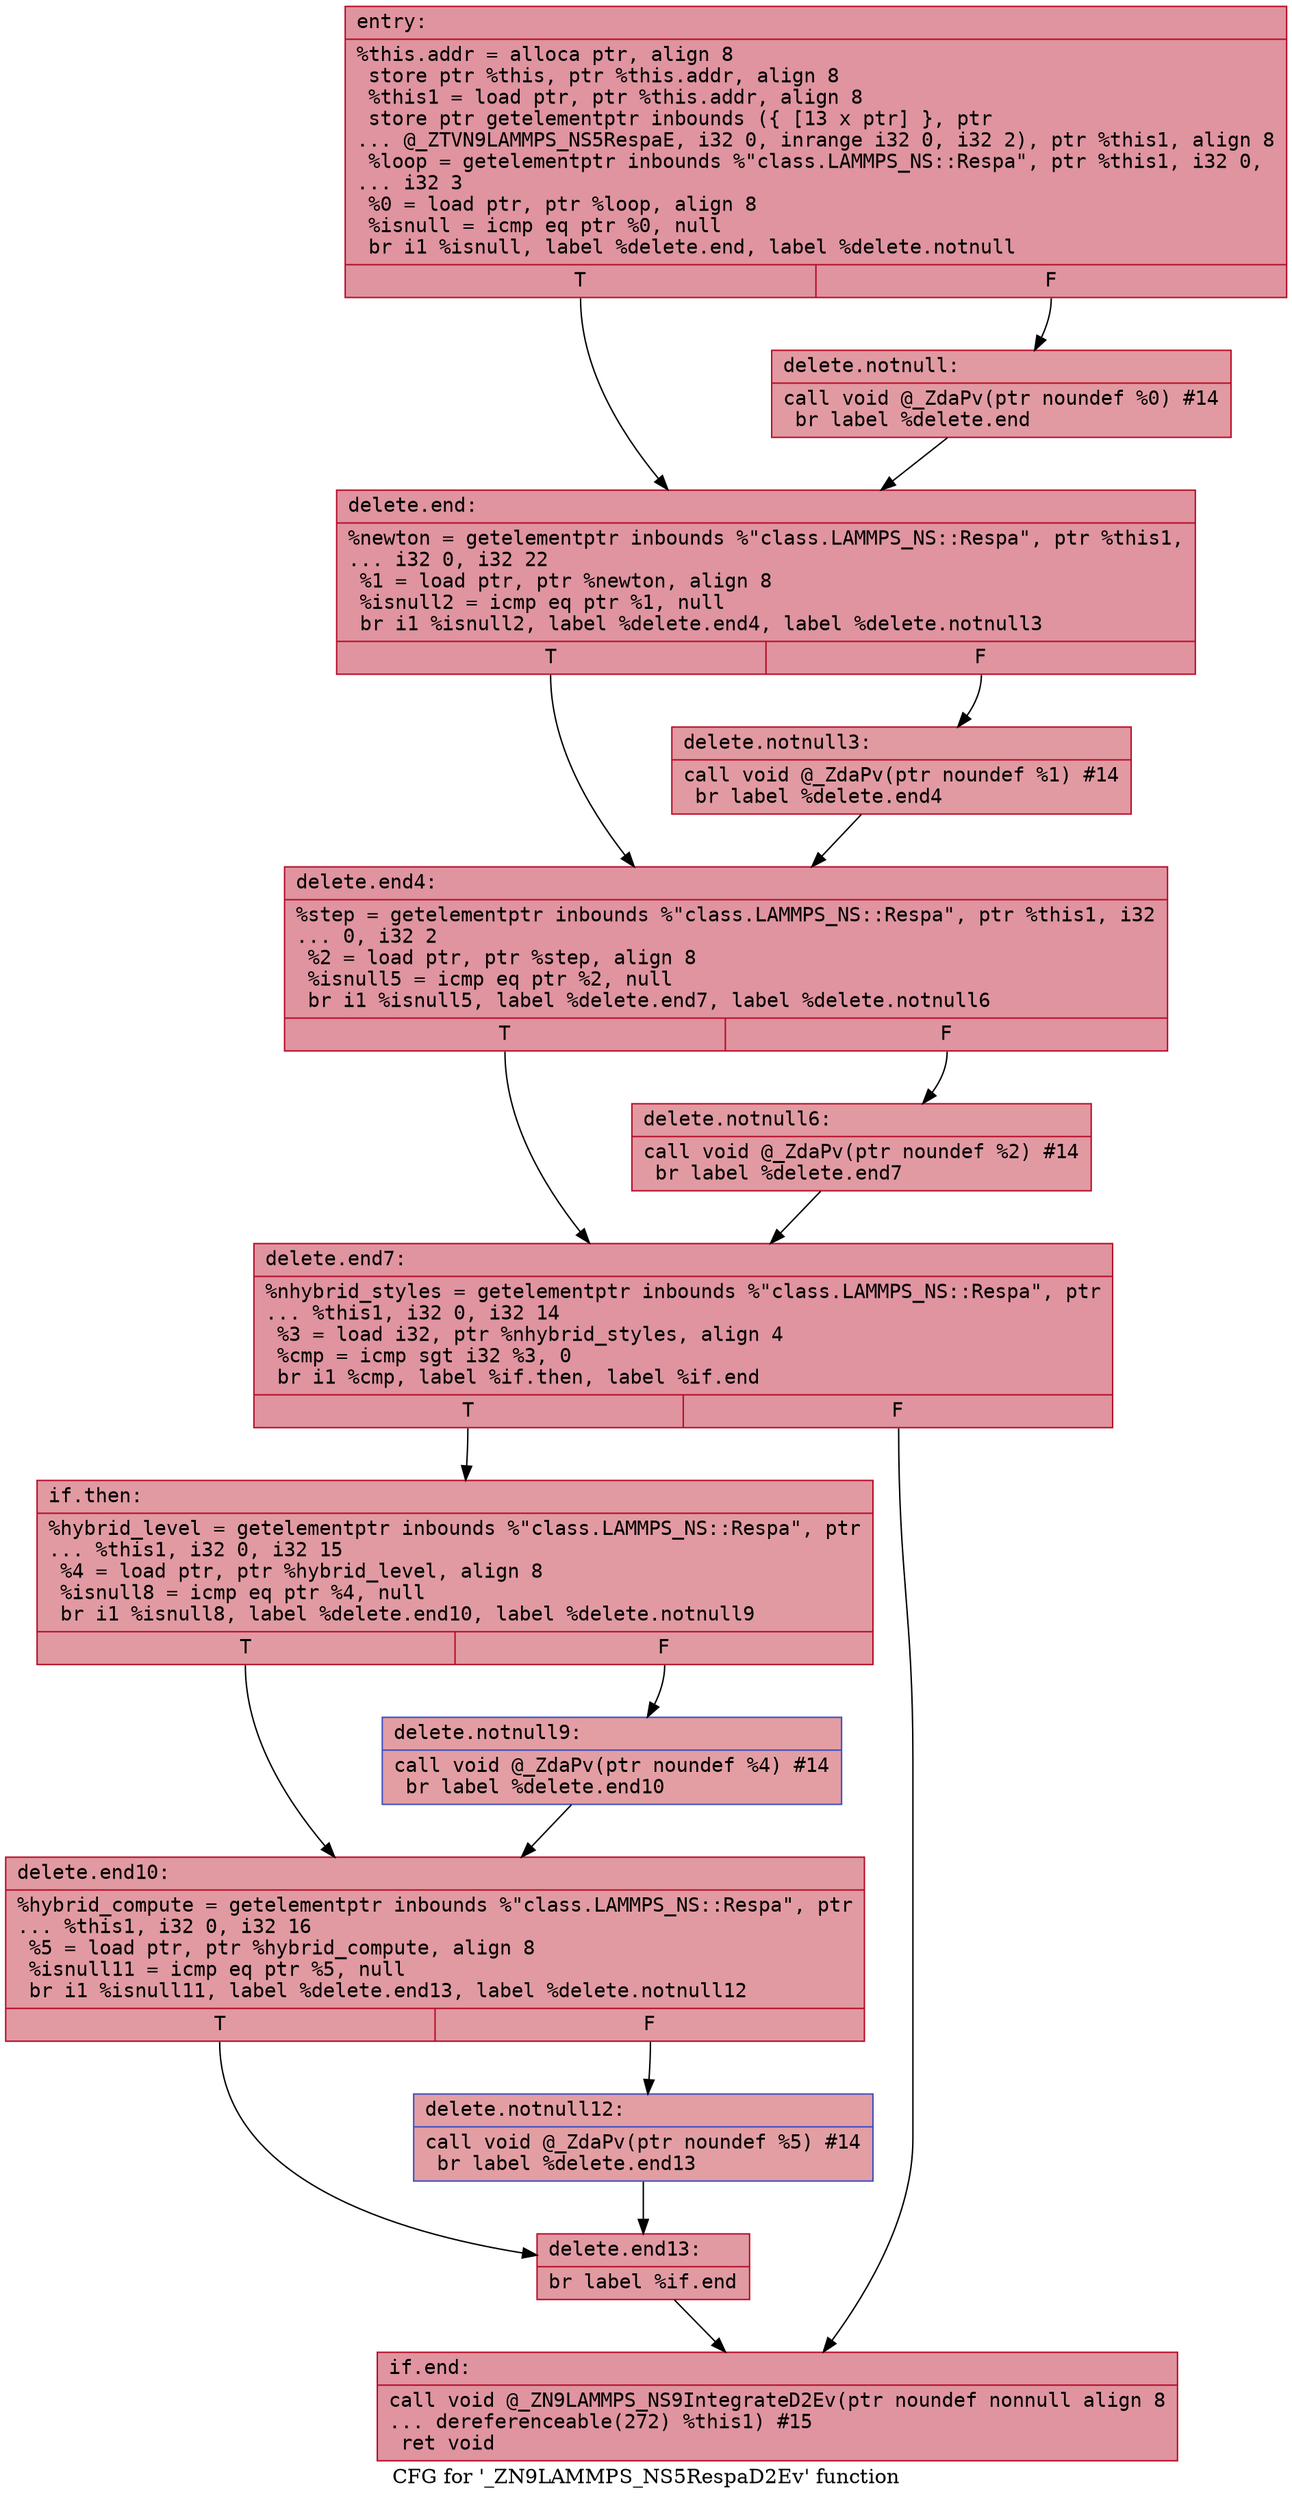 digraph "CFG for '_ZN9LAMMPS_NS5RespaD2Ev' function" {
	label="CFG for '_ZN9LAMMPS_NS5RespaD2Ev' function";

	Node0x55d0c54f1c40 [shape=record,color="#b70d28ff", style=filled, fillcolor="#b70d2870" fontname="Courier",label="{entry:\l|  %this.addr = alloca ptr, align 8\l  store ptr %this, ptr %this.addr, align 8\l  %this1 = load ptr, ptr %this.addr, align 8\l  store ptr getelementptr inbounds (\{ [13 x ptr] \}, ptr\l... @_ZTVN9LAMMPS_NS5RespaE, i32 0, inrange i32 0, i32 2), ptr %this1, align 8\l  %loop = getelementptr inbounds %\"class.LAMMPS_NS::Respa\", ptr %this1, i32 0,\l... i32 3\l  %0 = load ptr, ptr %loop, align 8\l  %isnull = icmp eq ptr %0, null\l  br i1 %isnull, label %delete.end, label %delete.notnull\l|{<s0>T|<s1>F}}"];
	Node0x55d0c54f1c40:s0 -> Node0x55d0c54a4af0[tooltip="entry -> delete.end\nProbability 37.50%" ];
	Node0x55d0c54f1c40:s1 -> Node0x55d0c54f0910[tooltip="entry -> delete.notnull\nProbability 62.50%" ];
	Node0x55d0c54f0910 [shape=record,color="#b70d28ff", style=filled, fillcolor="#bb1b2c70" fontname="Courier",label="{delete.notnull:\l|  call void @_ZdaPv(ptr noundef %0) #14\l  br label %delete.end\l}"];
	Node0x55d0c54f0910 -> Node0x55d0c54a4af0[tooltip="delete.notnull -> delete.end\nProbability 100.00%" ];
	Node0x55d0c54a4af0 [shape=record,color="#b70d28ff", style=filled, fillcolor="#b70d2870" fontname="Courier",label="{delete.end:\l|  %newton = getelementptr inbounds %\"class.LAMMPS_NS::Respa\", ptr %this1,\l... i32 0, i32 22\l  %1 = load ptr, ptr %newton, align 8\l  %isnull2 = icmp eq ptr %1, null\l  br i1 %isnull2, label %delete.end4, label %delete.notnull3\l|{<s0>T|<s1>F}}"];
	Node0x55d0c54a4af0:s0 -> Node0x55d0c54ccf80[tooltip="delete.end -> delete.end4\nProbability 37.50%" ];
	Node0x55d0c54a4af0:s1 -> Node0x55d0c54a72f0[tooltip="delete.end -> delete.notnull3\nProbability 62.50%" ];
	Node0x55d0c54a72f0 [shape=record,color="#b70d28ff", style=filled, fillcolor="#bb1b2c70" fontname="Courier",label="{delete.notnull3:\l|  call void @_ZdaPv(ptr noundef %1) #14\l  br label %delete.end4\l}"];
	Node0x55d0c54a72f0 -> Node0x55d0c54ccf80[tooltip="delete.notnull3 -> delete.end4\nProbability 100.00%" ];
	Node0x55d0c54ccf80 [shape=record,color="#b70d28ff", style=filled, fillcolor="#b70d2870" fontname="Courier",label="{delete.end4:\l|  %step = getelementptr inbounds %\"class.LAMMPS_NS::Respa\", ptr %this1, i32\l... 0, i32 2\l  %2 = load ptr, ptr %step, align 8\l  %isnull5 = icmp eq ptr %2, null\l  br i1 %isnull5, label %delete.end7, label %delete.notnull6\l|{<s0>T|<s1>F}}"];
	Node0x55d0c54ccf80:s0 -> Node0x55d0c54f2610[tooltip="delete.end4 -> delete.end7\nProbability 37.50%" ];
	Node0x55d0c54ccf80:s1 -> Node0x55d0c54f2660[tooltip="delete.end4 -> delete.notnull6\nProbability 62.50%" ];
	Node0x55d0c54f2660 [shape=record,color="#b70d28ff", style=filled, fillcolor="#bb1b2c70" fontname="Courier",label="{delete.notnull6:\l|  call void @_ZdaPv(ptr noundef %2) #14\l  br label %delete.end7\l}"];
	Node0x55d0c54f2660 -> Node0x55d0c54f2610[tooltip="delete.notnull6 -> delete.end7\nProbability 100.00%" ];
	Node0x55d0c54f2610 [shape=record,color="#b70d28ff", style=filled, fillcolor="#b70d2870" fontname="Courier",label="{delete.end7:\l|  %nhybrid_styles = getelementptr inbounds %\"class.LAMMPS_NS::Respa\", ptr\l... %this1, i32 0, i32 14\l  %3 = load i32, ptr %nhybrid_styles, align 4\l  %cmp = icmp sgt i32 %3, 0\l  br i1 %cmp, label %if.then, label %if.end\l|{<s0>T|<s1>F}}"];
	Node0x55d0c54f2610:s0 -> Node0x55d0c54f2a60[tooltip="delete.end7 -> if.then\nProbability 62.50%" ];
	Node0x55d0c54f2610:s1 -> Node0x55d0c54f2ad0[tooltip="delete.end7 -> if.end\nProbability 37.50%" ];
	Node0x55d0c54f2a60 [shape=record,color="#b70d28ff", style=filled, fillcolor="#bb1b2c70" fontname="Courier",label="{if.then:\l|  %hybrid_level = getelementptr inbounds %\"class.LAMMPS_NS::Respa\", ptr\l... %this1, i32 0, i32 15\l  %4 = load ptr, ptr %hybrid_level, align 8\l  %isnull8 = icmp eq ptr %4, null\l  br i1 %isnull8, label %delete.end10, label %delete.notnull9\l|{<s0>T|<s1>F}}"];
	Node0x55d0c54f2a60:s0 -> Node0x55d0c54f2e10[tooltip="if.then -> delete.end10\nProbability 37.50%" ];
	Node0x55d0c54f2a60:s1 -> Node0x55d0c54f2e90[tooltip="if.then -> delete.notnull9\nProbability 62.50%" ];
	Node0x55d0c54f2e90 [shape=record,color="#3d50c3ff", style=filled, fillcolor="#be242e70" fontname="Courier",label="{delete.notnull9:\l|  call void @_ZdaPv(ptr noundef %4) #14\l  br label %delete.end10\l}"];
	Node0x55d0c54f2e90 -> Node0x55d0c54f2e10[tooltip="delete.notnull9 -> delete.end10\nProbability 100.00%" ];
	Node0x55d0c54f2e10 [shape=record,color="#b70d28ff", style=filled, fillcolor="#bb1b2c70" fontname="Courier",label="{delete.end10:\l|  %hybrid_compute = getelementptr inbounds %\"class.LAMMPS_NS::Respa\", ptr\l... %this1, i32 0, i32 16\l  %5 = load ptr, ptr %hybrid_compute, align 8\l  %isnull11 = icmp eq ptr %5, null\l  br i1 %isnull11, label %delete.end13, label %delete.notnull12\l|{<s0>T|<s1>F}}"];
	Node0x55d0c54f2e10:s0 -> Node0x55d0c54f2520[tooltip="delete.end10 -> delete.end13\nProbability 37.50%" ];
	Node0x55d0c54f2e10:s1 -> Node0x55d0c54f35d0[tooltip="delete.end10 -> delete.notnull12\nProbability 62.50%" ];
	Node0x55d0c54f35d0 [shape=record,color="#3d50c3ff", style=filled, fillcolor="#be242e70" fontname="Courier",label="{delete.notnull12:\l|  call void @_ZdaPv(ptr noundef %5) #14\l  br label %delete.end13\l}"];
	Node0x55d0c54f35d0 -> Node0x55d0c54f2520[tooltip="delete.notnull12 -> delete.end13\nProbability 100.00%" ];
	Node0x55d0c54f2520 [shape=record,color="#b70d28ff", style=filled, fillcolor="#bb1b2c70" fontname="Courier",label="{delete.end13:\l|  br label %if.end\l}"];
	Node0x55d0c54f2520 -> Node0x55d0c54f2ad0[tooltip="delete.end13 -> if.end\nProbability 100.00%" ];
	Node0x55d0c54f2ad0 [shape=record,color="#b70d28ff", style=filled, fillcolor="#b70d2870" fontname="Courier",label="{if.end:\l|  call void @_ZN9LAMMPS_NS9IntegrateD2Ev(ptr noundef nonnull align 8\l... dereferenceable(272) %this1) #15\l  ret void\l}"];
}
